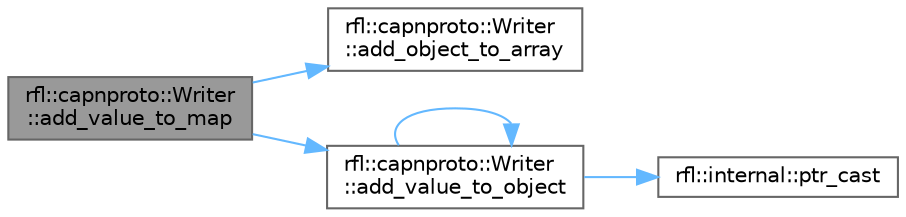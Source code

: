 digraph "rfl::capnproto::Writer::add_value_to_map"
{
 // LATEX_PDF_SIZE
  bgcolor="transparent";
  edge [fontname=Helvetica,fontsize=10,labelfontname=Helvetica,labelfontsize=10];
  node [fontname=Helvetica,fontsize=10,shape=box,height=0.2,width=0.4];
  rankdir="LR";
  Node1 [id="Node000001",label="rfl::capnproto::Writer\l::add_value_to_map",height=0.2,width=0.4,color="gray40", fillcolor="grey60", style="filled", fontcolor="black",tooltip=" "];
  Node1 -> Node2 [id="edge1_Node000001_Node000002",color="steelblue1",style="solid",tooltip=" "];
  Node2 [id="Node000002",label="rfl::capnproto::Writer\l::add_object_to_array",height=0.2,width=0.4,color="grey40", fillcolor="white", style="filled",URL="$classrfl_1_1capnproto_1_1_writer.html#ade8a52f4d58bc2284542f2b5422f5075",tooltip=" "];
  Node1 -> Node3 [id="edge2_Node000001_Node000003",color="steelblue1",style="solid",tooltip=" "];
  Node3 [id="Node000003",label="rfl::capnproto::Writer\l::add_value_to_object",height=0.2,width=0.4,color="grey40", fillcolor="white", style="filled",URL="$classrfl_1_1capnproto_1_1_writer.html#ab2a6e0b530a106d3b74586f6631cc4b9",tooltip=" "];
  Node3 -> Node3 [id="edge3_Node000003_Node000003",color="steelblue1",style="solid",tooltip=" "];
  Node3 -> Node4 [id="edge4_Node000003_Node000004",color="steelblue1",style="solid",tooltip=" "];
  Node4 [id="Node000004",label="rfl::internal::ptr_cast",height=0.2,width=0.4,color="grey40", fillcolor="white", style="filled",URL="$namespacerfl_1_1internal.html#a0e3f14355090a86bc6064dff6368347b",tooltip=" "];
}
